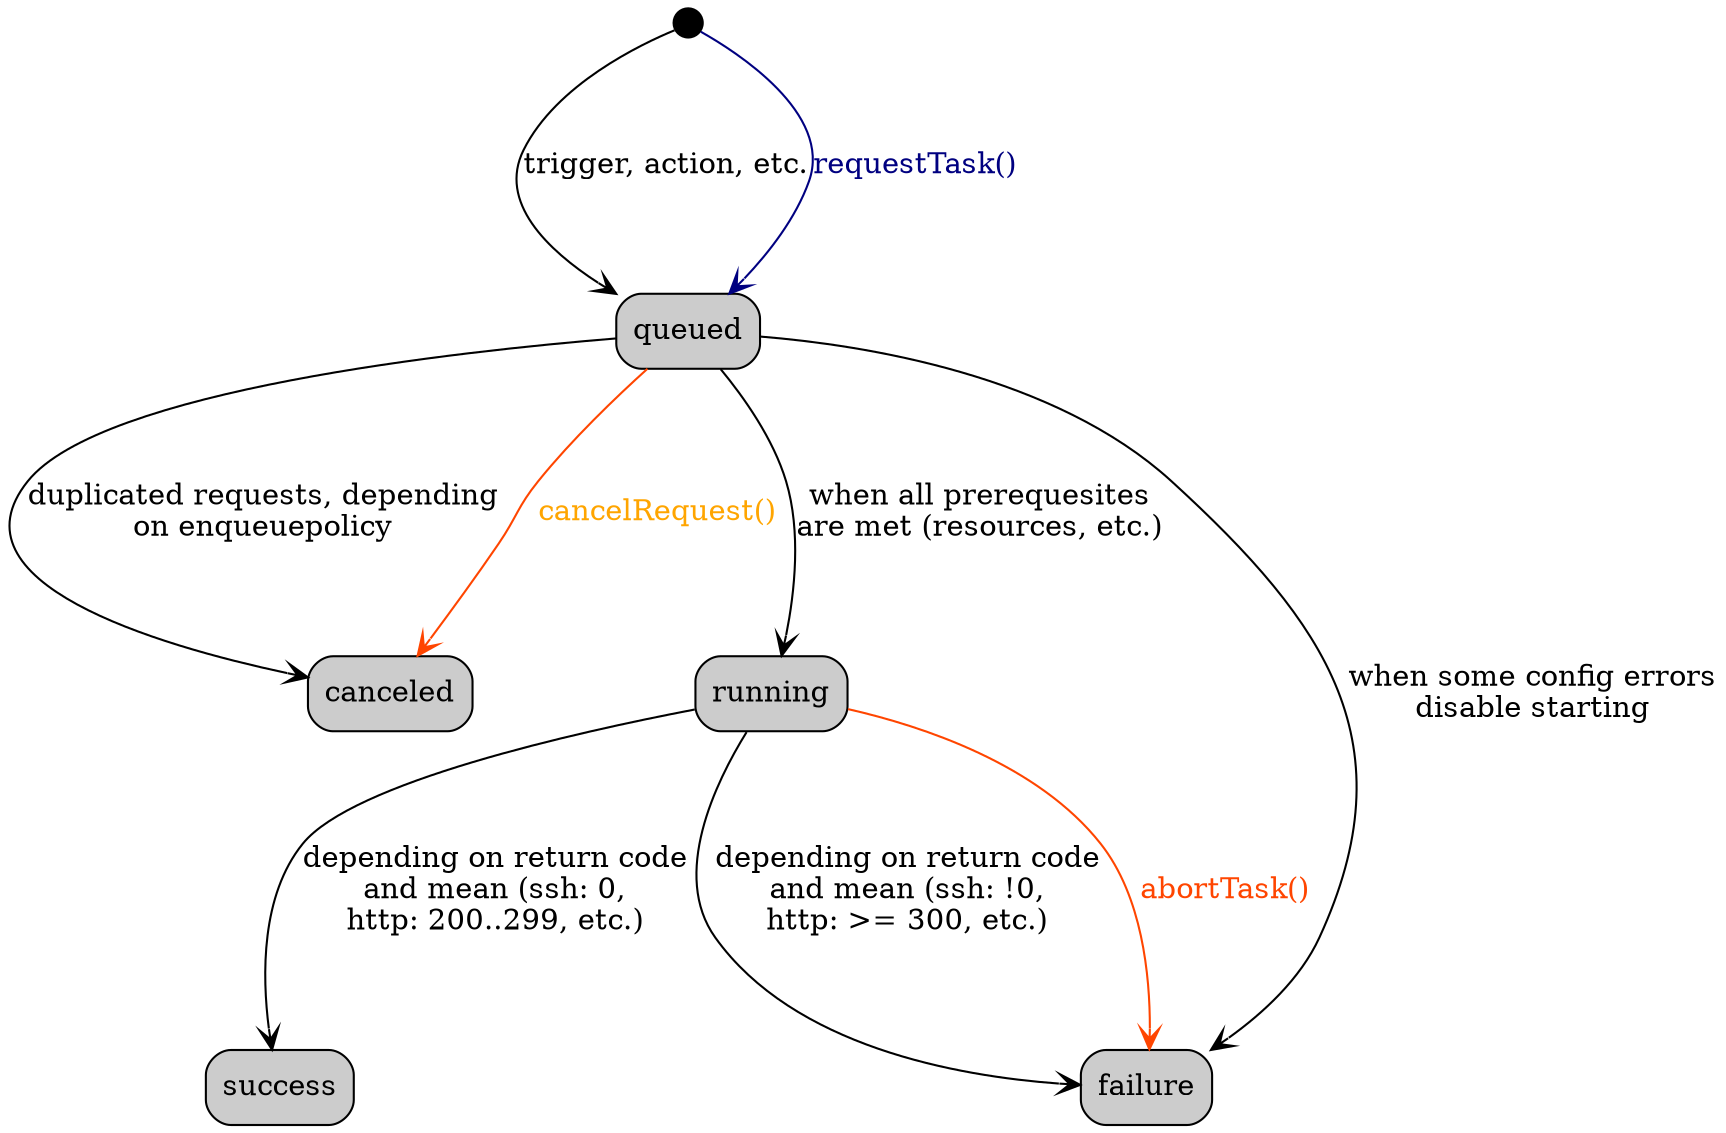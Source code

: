 graph g {
  newrank=true;
  graph [compound=true,style=rounded,ranksep=1.5]
  edge [arrowhead=vee,dir=forward]
  node [shape=box,style="rounded,filled",fillcolor=grey80]

  start [shape=circle,style=filled,width=.2,label="",fillcolor=black]

  start -- queued [label="trigger, action, etc."]
  queued -- canceled [label="duplicated requests, depending\non enqueuepolicy"]
  queued -- running [label="when all prerequesites\nare met (resources, etc.)"]
  running -- success [label="depending on return code\nand mean (ssh: 0,\nhttp: 200..299, etc.)"]
  running -- failure [label="depending on return code\nand mean (ssh: !0,\nhttp: >= 300, etc.)"]
  queued -- failure [label="when some config errors\ndisable starting"]

  edge [color=navy,fontcolor=navy]
  start -- queued [label="requestTask()"]

  edge [color=orangered,fontcolor=orange]
  queued -- canceled [label="cancelRequest()"]

  edge [color=orangered,fontcolor=orangered]
  running -- failure [label="abortTask()"]
}
